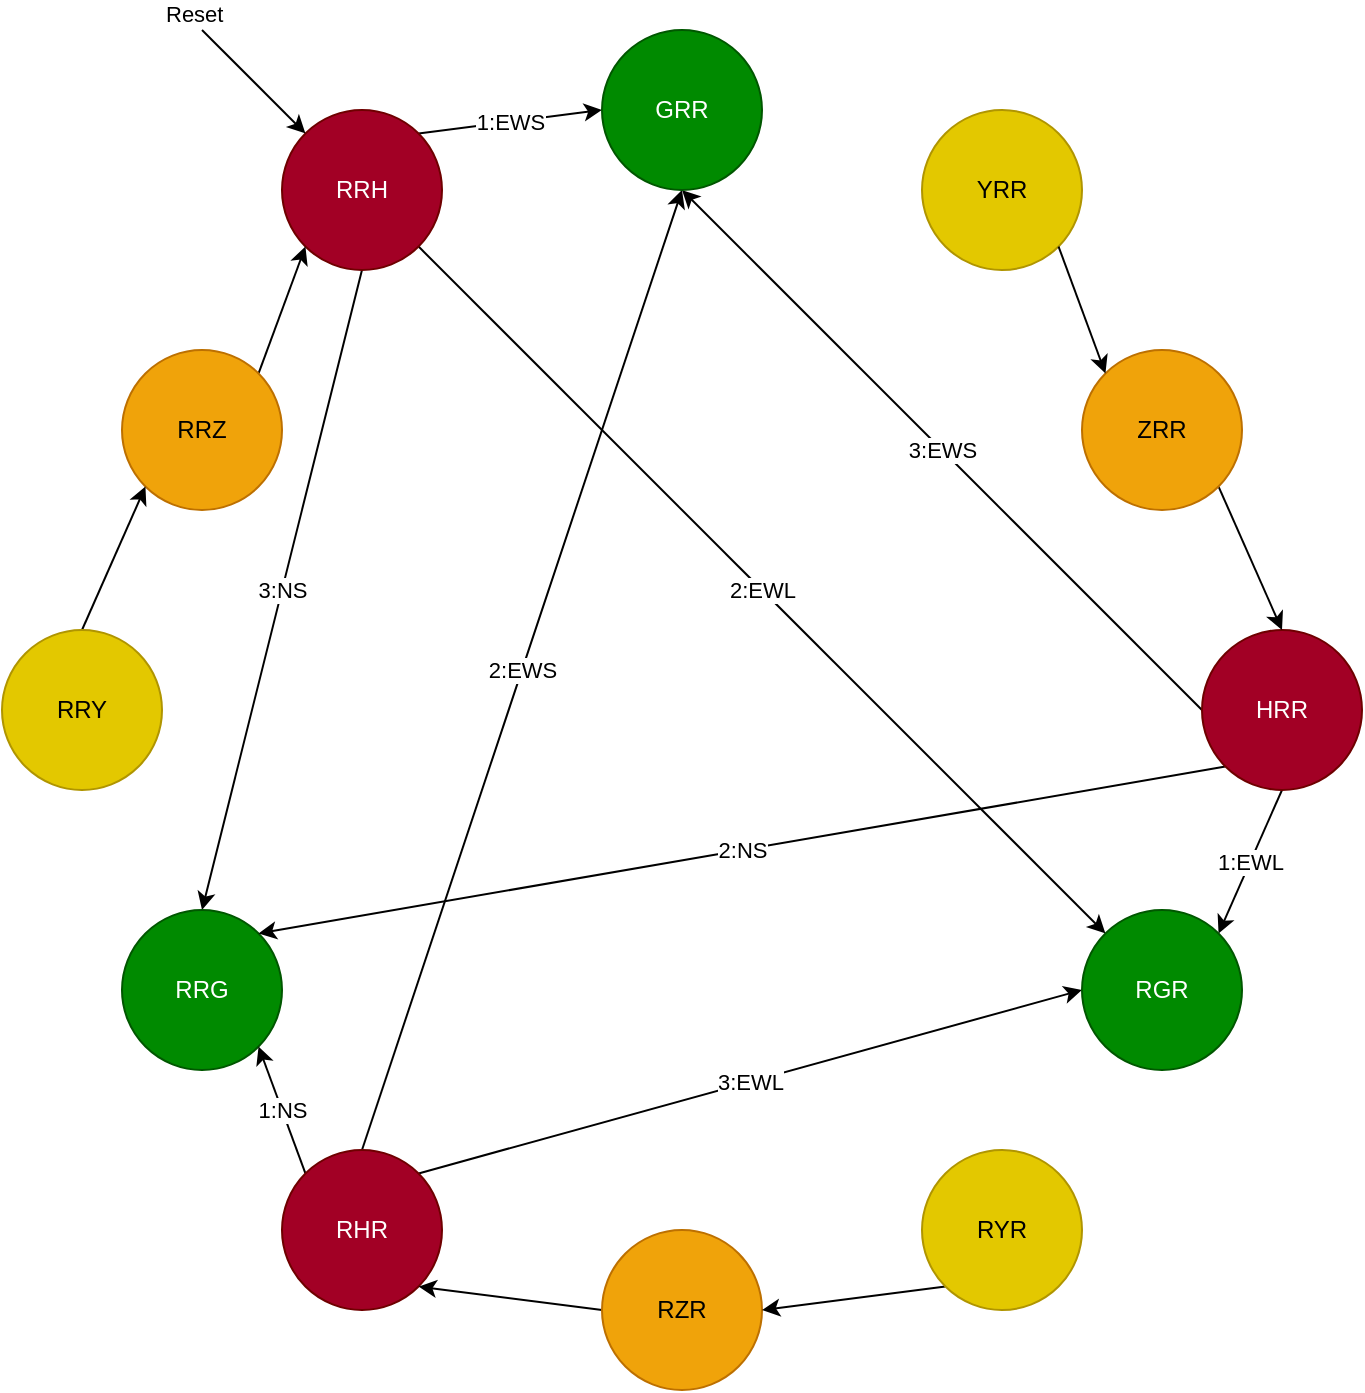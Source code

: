 <mxfile version="20.1.3" type="github">
  <diagram id="63NkhPelSHuAOEkgBcaP" name="Page-1">
    <mxGraphModel dx="1422" dy="794" grid="1" gridSize="10" guides="1" tooltips="1" connect="1" arrows="1" fold="1" page="1" pageScale="1" pageWidth="850" pageHeight="1100" math="0" shadow="0">
      <root>
        <mxCell id="0" />
        <mxCell id="1" parent="0" />
        <mxCell id="rfWWgLVTKRC-JHwfaklW-23" value="1:EWS" style="edgeStyle=none;rounded=0;orthogonalLoop=1;jettySize=auto;html=1;exitX=1;exitY=0;exitDx=0;exitDy=0;entryX=0;entryY=0.5;entryDx=0;entryDy=0;strokeColor=default;" edge="1" parent="1" source="7veLFM5zBAtfp7fOeQj0-1" target="7veLFM5zBAtfp7fOeQj0-12">
          <mxGeometry relative="1" as="geometry" />
        </mxCell>
        <mxCell id="rfWWgLVTKRC-JHwfaklW-24" value="3:NS" style="edgeStyle=none;rounded=0;orthogonalLoop=1;jettySize=auto;html=1;exitX=0.5;exitY=1;exitDx=0;exitDy=0;entryX=0.5;entryY=0;entryDx=0;entryDy=0;strokeColor=default;" edge="1" parent="1" source="7veLFM5zBAtfp7fOeQj0-1" target="7veLFM5zBAtfp7fOeQj0-4">
          <mxGeometry relative="1" as="geometry" />
        </mxCell>
        <mxCell id="rfWWgLVTKRC-JHwfaklW-25" value="2:EWL" style="edgeStyle=none;rounded=0;orthogonalLoop=1;jettySize=auto;html=1;exitX=1;exitY=1;exitDx=0;exitDy=0;entryX=0;entryY=0;entryDx=0;entryDy=0;strokeColor=default;" edge="1" parent="1" source="7veLFM5zBAtfp7fOeQj0-1" target="7veLFM5zBAtfp7fOeQj0-11">
          <mxGeometry relative="1" as="geometry" />
        </mxCell>
        <mxCell id="7veLFM5zBAtfp7fOeQj0-1" value="RRH" style="ellipse;whiteSpace=wrap;html=1;aspect=fixed;fillColor=#a20025;fontColor=#ffffff;strokeColor=#6F0000;" parent="1" vertex="1">
          <mxGeometry x="240" y="240" width="80" height="80" as="geometry" />
        </mxCell>
        <mxCell id="rfWWgLVTKRC-JHwfaklW-7" style="edgeStyle=none;rounded=0;orthogonalLoop=1;jettySize=auto;html=1;exitX=1;exitY=0;exitDx=0;exitDy=0;entryX=0;entryY=1;entryDx=0;entryDy=0;strokeColor=default;" edge="1" parent="1" source="7veLFM5zBAtfp7fOeQj0-2" target="7veLFM5zBAtfp7fOeQj0-1">
          <mxGeometry relative="1" as="geometry" />
        </mxCell>
        <mxCell id="7veLFM5zBAtfp7fOeQj0-2" value="RRZ" style="ellipse;whiteSpace=wrap;html=1;aspect=fixed;fillColor=#f0a30a;fontColor=#000000;strokeColor=#BD7000;" parent="1" vertex="1">
          <mxGeometry x="160" y="360" width="80" height="80" as="geometry" />
        </mxCell>
        <mxCell id="rfWWgLVTKRC-JHwfaklW-6" style="edgeStyle=none;rounded=0;orthogonalLoop=1;jettySize=auto;html=1;exitX=0.5;exitY=0;exitDx=0;exitDy=0;entryX=0;entryY=1;entryDx=0;entryDy=0;strokeColor=default;" edge="1" parent="1" source="7veLFM5zBAtfp7fOeQj0-3" target="7veLFM5zBAtfp7fOeQj0-2">
          <mxGeometry relative="1" as="geometry" />
        </mxCell>
        <mxCell id="7veLFM5zBAtfp7fOeQj0-3" value="RRY" style="ellipse;whiteSpace=wrap;html=1;aspect=fixed;fillColor=#e3c800;fontColor=#000000;strokeColor=#B09500;" parent="1" vertex="1">
          <mxGeometry x="100" y="500" width="80" height="80" as="geometry" />
        </mxCell>
        <mxCell id="7veLFM5zBAtfp7fOeQj0-4" value="RRG" style="ellipse;whiteSpace=wrap;html=1;aspect=fixed;fillColor=#008a00;fontColor=#ffffff;strokeColor=#005700;" parent="1" vertex="1">
          <mxGeometry x="160" y="640" width="80" height="80" as="geometry" />
        </mxCell>
        <mxCell id="rfWWgLVTKRC-JHwfaklW-20" value="1:NS" style="edgeStyle=none;rounded=0;orthogonalLoop=1;jettySize=auto;html=1;exitX=0;exitY=0;exitDx=0;exitDy=0;entryX=1;entryY=1;entryDx=0;entryDy=0;strokeColor=default;" edge="1" parent="1" source="7veLFM5zBAtfp7fOeQj0-5" target="7veLFM5zBAtfp7fOeQj0-4">
          <mxGeometry relative="1" as="geometry" />
        </mxCell>
        <mxCell id="rfWWgLVTKRC-JHwfaklW-21" value="2:EWS" style="edgeStyle=none;rounded=0;orthogonalLoop=1;jettySize=auto;html=1;exitX=0.5;exitY=0;exitDx=0;exitDy=0;entryX=0.5;entryY=1;entryDx=0;entryDy=0;strokeColor=default;" edge="1" parent="1" source="7veLFM5zBAtfp7fOeQj0-5" target="7veLFM5zBAtfp7fOeQj0-12">
          <mxGeometry relative="1" as="geometry" />
        </mxCell>
        <mxCell id="rfWWgLVTKRC-JHwfaklW-22" value="3:EWL" style="edgeStyle=none;rounded=0;orthogonalLoop=1;jettySize=auto;html=1;exitX=1;exitY=0;exitDx=0;exitDy=0;entryX=0;entryY=0.5;entryDx=0;entryDy=0;strokeColor=default;" edge="1" parent="1" source="7veLFM5zBAtfp7fOeQj0-5" target="7veLFM5zBAtfp7fOeQj0-11">
          <mxGeometry relative="1" as="geometry" />
        </mxCell>
        <mxCell id="7veLFM5zBAtfp7fOeQj0-5" value="RHR" style="ellipse;whiteSpace=wrap;html=1;aspect=fixed;fillColor=#a20025;fontColor=#ffffff;strokeColor=#6F0000;" parent="1" vertex="1">
          <mxGeometry x="240" y="760" width="80" height="80" as="geometry" />
        </mxCell>
        <mxCell id="rfWWgLVTKRC-JHwfaklW-5" style="edgeStyle=none;rounded=0;orthogonalLoop=1;jettySize=auto;html=1;exitX=0;exitY=0.5;exitDx=0;exitDy=0;entryX=1;entryY=1;entryDx=0;entryDy=0;strokeColor=default;" edge="1" parent="1" source="7veLFM5zBAtfp7fOeQj0-6" target="7veLFM5zBAtfp7fOeQj0-5">
          <mxGeometry relative="1" as="geometry" />
        </mxCell>
        <mxCell id="7veLFM5zBAtfp7fOeQj0-6" value="RZR" style="ellipse;whiteSpace=wrap;html=1;aspect=fixed;fillColor=#f0a30a;fontColor=#000000;strokeColor=#BD7000;" parent="1" vertex="1">
          <mxGeometry x="400" y="800" width="80" height="80" as="geometry" />
        </mxCell>
        <mxCell id="rfWWgLVTKRC-JHwfaklW-4" style="edgeStyle=none;rounded=0;orthogonalLoop=1;jettySize=auto;html=1;exitX=0;exitY=1;exitDx=0;exitDy=0;entryX=1;entryY=0.5;entryDx=0;entryDy=0;strokeColor=default;" edge="1" parent="1" source="7veLFM5zBAtfp7fOeQj0-7" target="7veLFM5zBAtfp7fOeQj0-6">
          <mxGeometry relative="1" as="geometry" />
        </mxCell>
        <mxCell id="7veLFM5zBAtfp7fOeQj0-7" value="RYR" style="ellipse;whiteSpace=wrap;html=1;aspect=fixed;fillColor=#e3c800;fontColor=#000000;strokeColor=#B09500;" parent="1" vertex="1">
          <mxGeometry x="560" y="760" width="80" height="80" as="geometry" />
        </mxCell>
        <mxCell id="rfWWgLVTKRC-JHwfaklW-17" value="1:EWL" style="edgeStyle=none;rounded=0;orthogonalLoop=1;jettySize=auto;html=1;exitX=0.5;exitY=1;exitDx=0;exitDy=0;entryX=1;entryY=0;entryDx=0;entryDy=0;strokeColor=default;" edge="1" parent="1" source="7veLFM5zBAtfp7fOeQj0-8" target="7veLFM5zBAtfp7fOeQj0-11">
          <mxGeometry relative="1" as="geometry" />
        </mxCell>
        <mxCell id="rfWWgLVTKRC-JHwfaklW-18" value="2:NS" style="edgeStyle=none;rounded=0;orthogonalLoop=1;jettySize=auto;html=1;exitX=0;exitY=1;exitDx=0;exitDy=0;entryX=1;entryY=0;entryDx=0;entryDy=0;strokeColor=default;" edge="1" parent="1" source="7veLFM5zBAtfp7fOeQj0-8" target="7veLFM5zBAtfp7fOeQj0-4">
          <mxGeometry relative="1" as="geometry" />
        </mxCell>
        <mxCell id="rfWWgLVTKRC-JHwfaklW-19" value="3:EWS" style="edgeStyle=none;rounded=0;orthogonalLoop=1;jettySize=auto;html=1;exitX=0;exitY=0.5;exitDx=0;exitDy=0;entryX=0.5;entryY=1;entryDx=0;entryDy=0;strokeColor=default;" edge="1" parent="1" source="7veLFM5zBAtfp7fOeQj0-8" target="7veLFM5zBAtfp7fOeQj0-12">
          <mxGeometry relative="1" as="geometry" />
        </mxCell>
        <mxCell id="7veLFM5zBAtfp7fOeQj0-8" value="HRR" style="ellipse;whiteSpace=wrap;html=1;aspect=fixed;fillColor=#a20025;fontColor=#ffffff;strokeColor=#6F0000;" parent="1" vertex="1">
          <mxGeometry x="700" y="500" width="80" height="80" as="geometry" />
        </mxCell>
        <mxCell id="rfWWgLVTKRC-JHwfaklW-3" style="rounded=0;orthogonalLoop=1;jettySize=auto;html=1;exitX=1;exitY=1;exitDx=0;exitDy=0;strokeColor=default;entryX=0.5;entryY=0;entryDx=0;entryDy=0;" edge="1" parent="1" source="7veLFM5zBAtfp7fOeQj0-9" target="7veLFM5zBAtfp7fOeQj0-8">
          <mxGeometry relative="1" as="geometry">
            <mxPoint x="500" y="570" as="targetPoint" />
          </mxGeometry>
        </mxCell>
        <mxCell id="7veLFM5zBAtfp7fOeQj0-9" value="ZRR" style="ellipse;whiteSpace=wrap;html=1;aspect=fixed;fillColor=#f0a30a;fontColor=#000000;strokeColor=#BD7000;" parent="1" vertex="1">
          <mxGeometry x="640" y="360" width="80" height="80" as="geometry" />
        </mxCell>
        <mxCell id="7veLFM5zBAtfp7fOeQj0-10" value="YRR" style="ellipse;whiteSpace=wrap;html=1;aspect=fixed;fillColor=#e3c800;fontColor=#000000;strokeColor=#B09500;" parent="1" vertex="1">
          <mxGeometry x="560" y="240" width="80" height="80" as="geometry" />
        </mxCell>
        <mxCell id="7veLFM5zBAtfp7fOeQj0-11" value="RGR" style="ellipse;whiteSpace=wrap;html=1;aspect=fixed;fillColor=#008a00;fontColor=#ffffff;strokeColor=#005700;" parent="1" vertex="1">
          <mxGeometry x="640" y="640" width="80" height="80" as="geometry" />
        </mxCell>
        <mxCell id="7veLFM5zBAtfp7fOeQj0-12" value="GRR" style="ellipse;whiteSpace=wrap;html=1;aspect=fixed;fillColor=#008a00;fontColor=#ffffff;strokeColor=#005700;" parent="1" vertex="1">
          <mxGeometry x="400" y="200" width="80" height="80" as="geometry" />
        </mxCell>
        <mxCell id="rfWWgLVTKRC-JHwfaklW-2" value="" style="endArrow=classic;html=1;rounded=0;entryX=0;entryY=0;entryDx=0;entryDy=0;exitX=1;exitY=1;exitDx=0;exitDy=0;" edge="1" parent="1" source="7veLFM5zBAtfp7fOeQj0-10" target="7veLFM5zBAtfp7fOeQj0-9">
          <mxGeometry width="50" height="50" relative="1" as="geometry">
            <mxPoint x="350" y="630" as="sourcePoint" />
            <mxPoint x="400" y="580" as="targetPoint" />
          </mxGeometry>
        </mxCell>
        <mxCell id="rfWWgLVTKRC-JHwfaklW-8" value="" style="endArrow=classic;html=1;rounded=0;strokeColor=default;entryX=0;entryY=0;entryDx=0;entryDy=0;" edge="1" parent="1" target="7veLFM5zBAtfp7fOeQj0-1">
          <mxGeometry relative="1" as="geometry">
            <mxPoint x="200" y="200" as="sourcePoint" />
            <mxPoint x="450" y="210" as="targetPoint" />
          </mxGeometry>
        </mxCell>
        <mxCell id="rfWWgLVTKRC-JHwfaklW-10" value="Reset" style="edgeLabel;resizable=0;html=1;align=left;verticalAlign=bottom;" connectable="0" vertex="1" parent="rfWWgLVTKRC-JHwfaklW-8">
          <mxGeometry x="-1" relative="1" as="geometry">
            <mxPoint x="-20" as="offset" />
          </mxGeometry>
        </mxCell>
      </root>
    </mxGraphModel>
  </diagram>
</mxfile>
